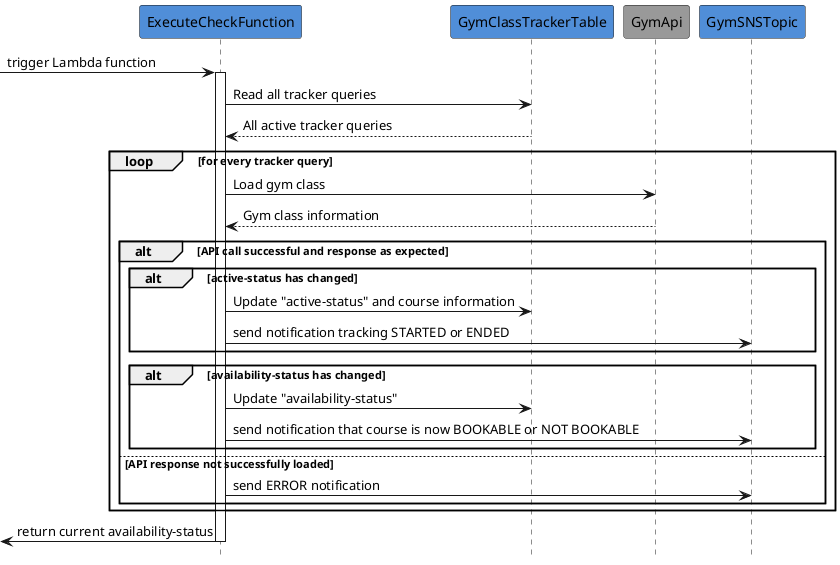 @startuml sequence-diagram
hide footbox

participant "ExecuteCheckFunction" as lambda #508ED8
participant "GymClassTrackerTable" as dynamodb #508ED8
participant "GymApi" as api #999999
participant "GymSNSTopic" as sns #508ED8


-> lambda: trigger Lambda function
activate lambda
lambda -> dynamodb: Read all tracker queries
dynamodb --> lambda: All active tracker queries
    loop for every tracker query
        lambda -> api: Load gym class
        api --> lambda: Gym class information

        alt API call successful and response as expected
            alt active-status has changed
                lambda -> dynamodb: Update "active-status" and course information
                lambda -> sns: send notification tracking STARTED or ENDED
            end 
            alt availability-status has changed
                lambda -> dynamodb: Update "availability-status"
                lambda -> sns: send notification that course is now BOOKABLE or NOT BOOKABLE
            end
        else API response not successfully loaded 
            lambda -> sns: send ERROR notification
        end
    end
<- lambda: return current availability-status
deactivate lambda
@enduml
